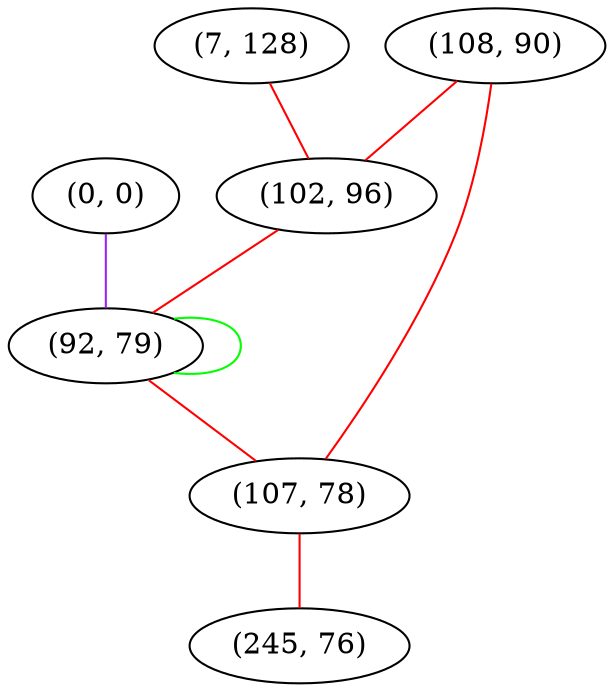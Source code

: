 graph "" {
"(0, 0)";
"(7, 128)";
"(108, 90)";
"(102, 96)";
"(92, 79)";
"(107, 78)";
"(245, 76)";
"(0, 0)" -- "(92, 79)"  [color=purple, key=0, weight=4];
"(7, 128)" -- "(102, 96)"  [color=red, key=0, weight=1];
"(108, 90)" -- "(102, 96)"  [color=red, key=0, weight=1];
"(108, 90)" -- "(107, 78)"  [color=red, key=0, weight=1];
"(102, 96)" -- "(92, 79)"  [color=red, key=0, weight=1];
"(92, 79)" -- "(92, 79)"  [color=green, key=0, weight=2];
"(92, 79)" -- "(107, 78)"  [color=red, key=0, weight=1];
"(107, 78)" -- "(245, 76)"  [color=red, key=0, weight=1];
}
